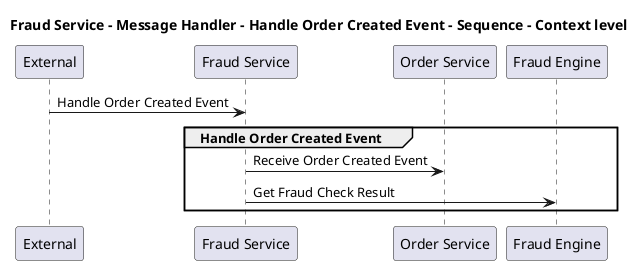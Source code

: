 @startuml

title Fraud Service - Message Handler - Handle Order Created Event - Sequence - Context level

participant "External" as C4InterFlow.SoftwareSystems.ExternalSystem
participant "Fraud Service" as ECommercePlatform.SoftwareSystems.FraudService
participant "Order Service" as ECommercePlatform.SoftwareSystems.OrderService
participant "Fraud Engine" as ECommercePlatform.SoftwareSystems.FraudEngine

C4InterFlow.SoftwareSystems.ExternalSystem -> ECommercePlatform.SoftwareSystems.FraudService : Handle Order Created Event
group Handle Order Created Event
ECommercePlatform.SoftwareSystems.FraudService -> ECommercePlatform.SoftwareSystems.OrderService : Receive Order Created Event
ECommercePlatform.SoftwareSystems.FraudService -> ECommercePlatform.SoftwareSystems.FraudEngine : Get Fraud Check Result
end


@enduml
